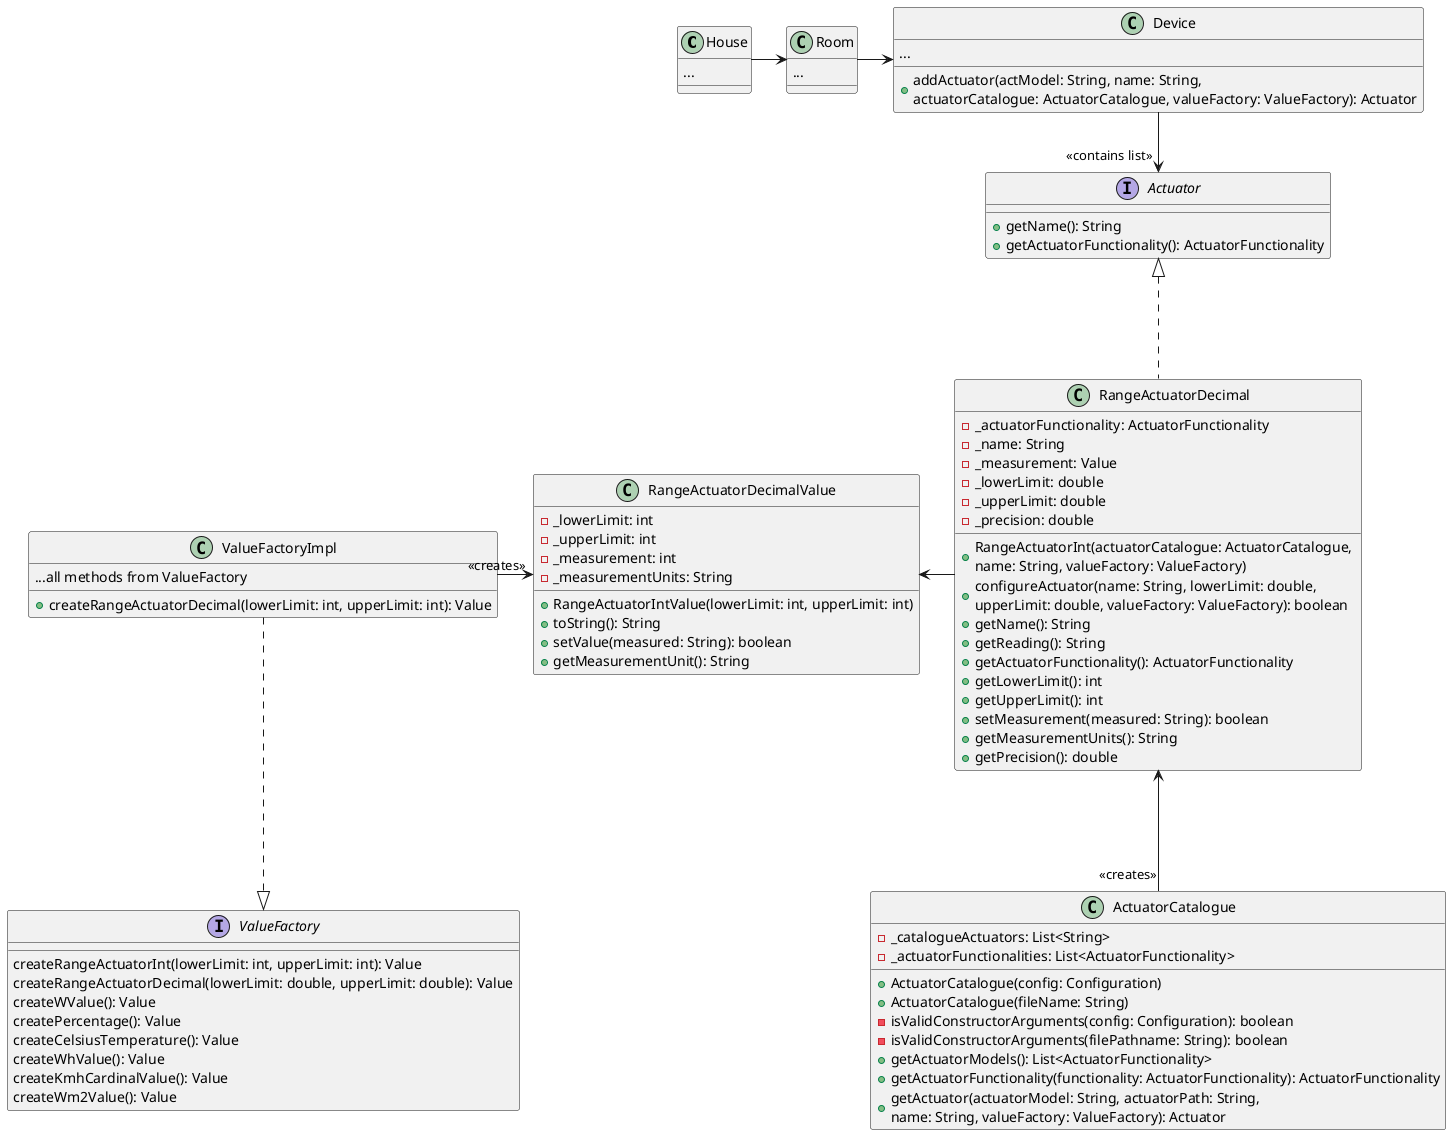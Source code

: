@startuml
'https://plantuml.com/class-diagram

class House {
    ...
}

class Room {
    ...
}

class Device {
    ...
    + addActuator(actModel: String, name: String, \nactuatorCatalogue: ActuatorCatalogue, valueFactory: ValueFactory): Actuator
}

interface Actuator {
    + getName(): String
    + getActuatorFunctionality(): ActuatorFunctionality
}

class ActuatorCatalogue {
    - _catalogueActuators: List<String>
    - _actuatorFunctionalities: List<ActuatorFunctionality>
    + ActuatorCatalogue(config: Configuration)
    + ActuatorCatalogue(fileName: String)
    - isValidConstructorArguments(config: Configuration): boolean
    - isValidConstructorArguments(filePathname: String): boolean
    + getActuatorModels(): List<ActuatorFunctionality>
    + getActuatorFunctionality(functionality: ActuatorFunctionality): ActuatorFunctionality
    + getActuator(actuatorModel: String, actuatorPath: String, \nname: String, valueFactory: ValueFactory): Actuator
}

interface ValueFactory {
    createRangeActuatorInt(lowerLimit: int, upperLimit: int): Value
    createRangeActuatorDecimal(lowerLimit: double, upperLimit: double): Value
    createWValue(): Value
    createPercentage(): Value
    createCelsiusTemperature(): Value
    createWhValue(): Value
    createKmhCardinalValue(): Value
    createWm2Value(): Value
}

class ValueFactoryImpl {
    ...all methods from ValueFactory
    + createRangeActuatorDecimal(lowerLimit: int, upperLimit: int): Value
}

class RangeActuatorDecimalValue {
    - _lowerLimit: int
    - _upperLimit: int
    - _measurement: int
    - _measurementUnits: String
    + RangeActuatorIntValue(lowerLimit: int, upperLimit: int)
    + toString(): String
    + setValue(measured: String): boolean
    + getMeasurementUnit(): String
}

class RangeActuatorDecimal {
    - _actuatorFunctionality: ActuatorFunctionality
    - _name: String
    - _measurement: Value
    - _lowerLimit: double
    - _upperLimit: double
    - _precision: double
    + RangeActuatorInt(actuatorCatalogue: ActuatorCatalogue, \nname: String, valueFactory: ValueFactory)
    + configureActuator(name: String, lowerLimit: double, \nupperLimit: double, valueFactory: ValueFactory): boolean
    + getName(): String
    + getReading(): String
    + getActuatorFunctionality(): ActuatorFunctionality
    + getLowerLimit(): int
    + getUpperLimit(): int
    + setMeasurement(measured: String): boolean
    + getMeasurementUnits(): String
    + getPrecision(): double
}

House -> Room
Room -> Device
Device -down-> "<<contains list>>" Actuator
RangeActuatorDecimal <--- "<<creates>>" ActuatorCatalogue
RangeActuatorDecimal -up..|> Actuator
RangeActuatorDecimal -left-> RangeActuatorDecimalValue
RangeActuatorDecimalValue <-left- "<<creates>>" ValueFactoryImpl
ValueFactoryImpl -down..|> ValueFactory

@enduml
